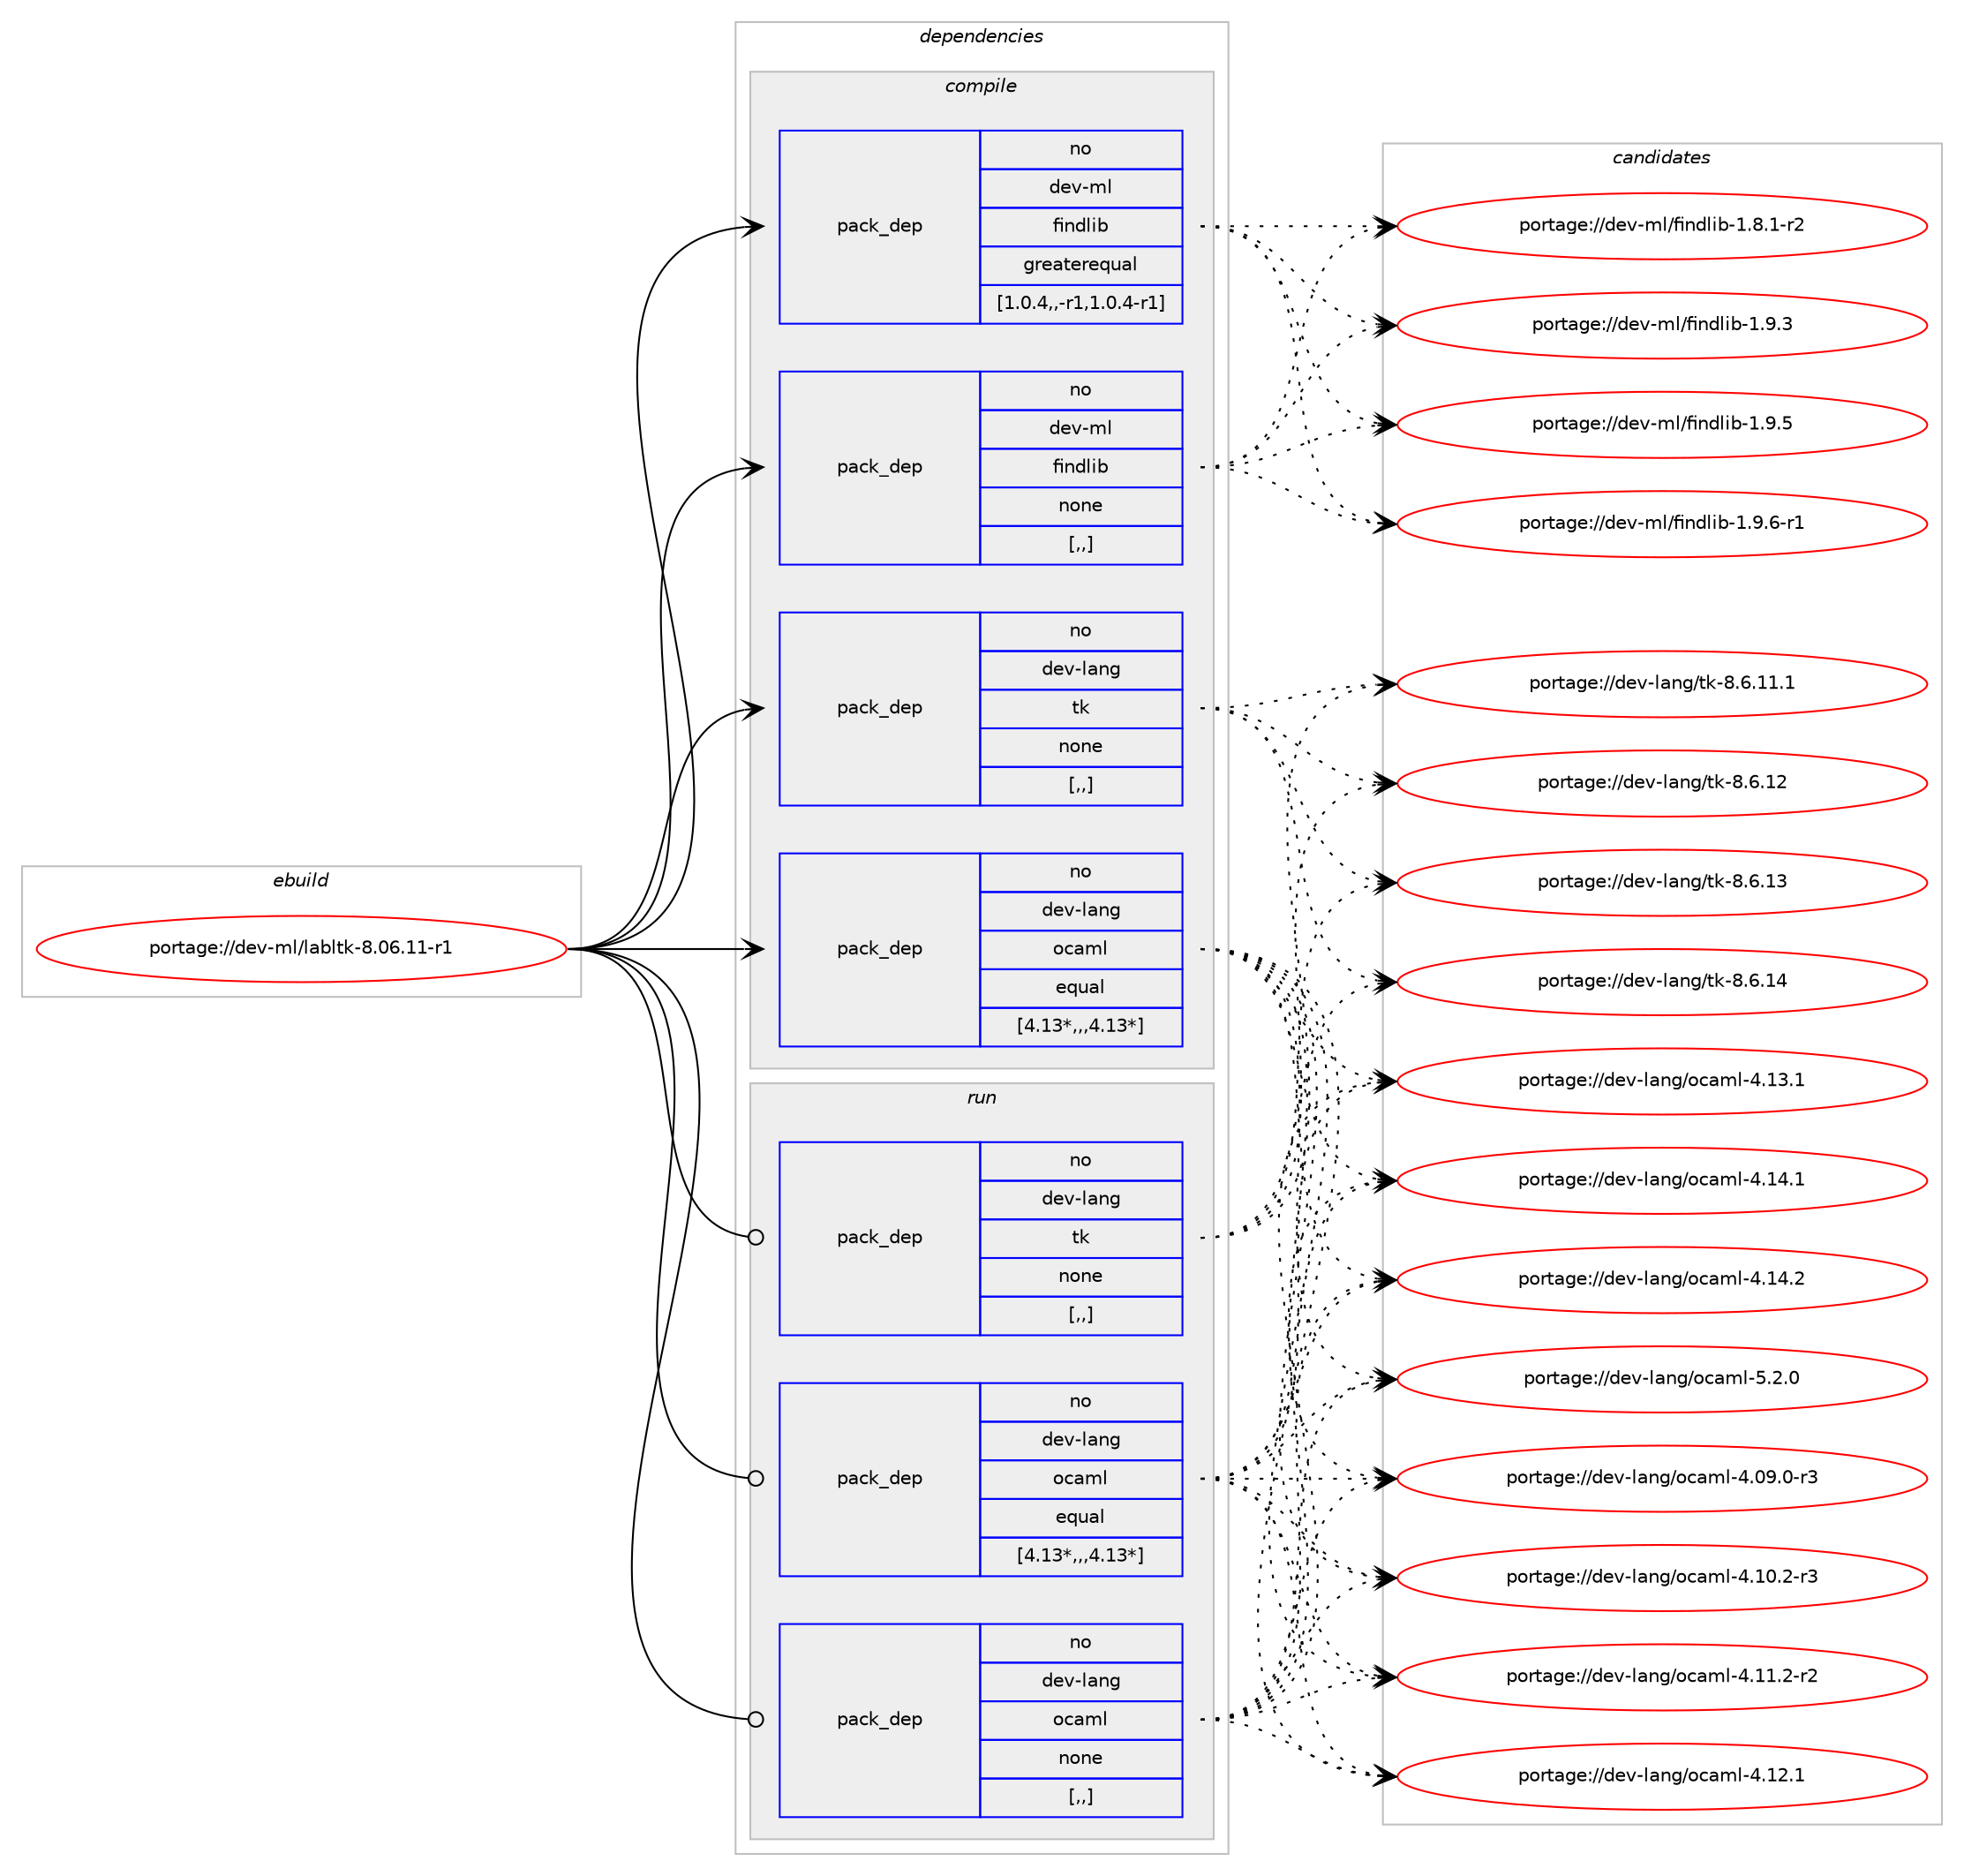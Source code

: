 digraph prolog {

# *************
# Graph options
# *************

newrank=true;
concentrate=true;
compound=true;
graph [rankdir=LR,fontname=Helvetica,fontsize=10,ranksep=1.5];#, ranksep=2.5, nodesep=0.2];
edge  [arrowhead=vee];
node  [fontname=Helvetica,fontsize=10];

# **********
# The ebuild
# **********

subgraph cluster_leftcol {
color=gray;
rank=same;
label=<<i>ebuild</i>>;
id [label="portage://dev-ml/labltk-8.06.11-r1", color=red, width=4, href="../dev-ml/labltk-8.06.11-r1.svg"];
}

# ****************
# The dependencies
# ****************

subgraph cluster_midcol {
color=gray;
label=<<i>dependencies</i>>;
subgraph cluster_compile {
fillcolor="#eeeeee";
style=filled;
label=<<i>compile</i>>;
subgraph pack86991 {
dependency116657 [label=<<TABLE BORDER="0" CELLBORDER="1" CELLSPACING="0" CELLPADDING="4" WIDTH="220"><TR><TD ROWSPAN="6" CELLPADDING="30">pack_dep</TD></TR><TR><TD WIDTH="110">no</TD></TR><TR><TD>dev-lang</TD></TR><TR><TD>ocaml</TD></TR><TR><TD>equal</TD></TR><TR><TD>[4.13*,,,4.13*]</TD></TR></TABLE>>, shape=none, color=blue];
}
id:e -> dependency116657:w [weight=20,style="solid",arrowhead="vee"];
subgraph pack86992 {
dependency116658 [label=<<TABLE BORDER="0" CELLBORDER="1" CELLSPACING="0" CELLPADDING="4" WIDTH="220"><TR><TD ROWSPAN="6" CELLPADDING="30">pack_dep</TD></TR><TR><TD WIDTH="110">no</TD></TR><TR><TD>dev-lang</TD></TR><TR><TD>tk</TD></TR><TR><TD>none</TD></TR><TR><TD>[,,]</TD></TR></TABLE>>, shape=none, color=blue];
}
id:e -> dependency116658:w [weight=20,style="solid",arrowhead="vee"];
subgraph pack86993 {
dependency116659 [label=<<TABLE BORDER="0" CELLBORDER="1" CELLSPACING="0" CELLPADDING="4" WIDTH="220"><TR><TD ROWSPAN="6" CELLPADDING="30">pack_dep</TD></TR><TR><TD WIDTH="110">no</TD></TR><TR><TD>dev-ml</TD></TR><TR><TD>findlib</TD></TR><TR><TD>greaterequal</TD></TR><TR><TD>[1.0.4,,-r1,1.0.4-r1]</TD></TR></TABLE>>, shape=none, color=blue];
}
id:e -> dependency116659:w [weight=20,style="solid",arrowhead="vee"];
subgraph pack86994 {
dependency116660 [label=<<TABLE BORDER="0" CELLBORDER="1" CELLSPACING="0" CELLPADDING="4" WIDTH="220"><TR><TD ROWSPAN="6" CELLPADDING="30">pack_dep</TD></TR><TR><TD WIDTH="110">no</TD></TR><TR><TD>dev-ml</TD></TR><TR><TD>findlib</TD></TR><TR><TD>none</TD></TR><TR><TD>[,,]</TD></TR></TABLE>>, shape=none, color=blue];
}
id:e -> dependency116660:w [weight=20,style="solid",arrowhead="vee"];
}
subgraph cluster_compileandrun {
fillcolor="#eeeeee";
style=filled;
label=<<i>compile and run</i>>;
}
subgraph cluster_run {
fillcolor="#eeeeee";
style=filled;
label=<<i>run</i>>;
subgraph pack86995 {
dependency116661 [label=<<TABLE BORDER="0" CELLBORDER="1" CELLSPACING="0" CELLPADDING="4" WIDTH="220"><TR><TD ROWSPAN="6" CELLPADDING="30">pack_dep</TD></TR><TR><TD WIDTH="110">no</TD></TR><TR><TD>dev-lang</TD></TR><TR><TD>ocaml</TD></TR><TR><TD>equal</TD></TR><TR><TD>[4.13*,,,4.13*]</TD></TR></TABLE>>, shape=none, color=blue];
}
id:e -> dependency116661:w [weight=20,style="solid",arrowhead="odot"];
subgraph pack86996 {
dependency116662 [label=<<TABLE BORDER="0" CELLBORDER="1" CELLSPACING="0" CELLPADDING="4" WIDTH="220"><TR><TD ROWSPAN="6" CELLPADDING="30">pack_dep</TD></TR><TR><TD WIDTH="110">no</TD></TR><TR><TD>dev-lang</TD></TR><TR><TD>ocaml</TD></TR><TR><TD>none</TD></TR><TR><TD>[,,]</TD></TR></TABLE>>, shape=none, color=blue];
}
id:e -> dependency116662:w [weight=20,style="solid",arrowhead="odot"];
subgraph pack86997 {
dependency116663 [label=<<TABLE BORDER="0" CELLBORDER="1" CELLSPACING="0" CELLPADDING="4" WIDTH="220"><TR><TD ROWSPAN="6" CELLPADDING="30">pack_dep</TD></TR><TR><TD WIDTH="110">no</TD></TR><TR><TD>dev-lang</TD></TR><TR><TD>tk</TD></TR><TR><TD>none</TD></TR><TR><TD>[,,]</TD></TR></TABLE>>, shape=none, color=blue];
}
id:e -> dependency116663:w [weight=20,style="solid",arrowhead="odot"];
}
}

# **************
# The candidates
# **************

subgraph cluster_choices {
rank=same;
color=gray;
label=<<i>candidates</i>>;

subgraph choice86991 {
color=black;
nodesep=1;
choice1001011184510897110103471119997109108455246485746484511451 [label="portage://dev-lang/ocaml-4.09.0-r3", color=red, width=4,href="../dev-lang/ocaml-4.09.0-r3.svg"];
choice1001011184510897110103471119997109108455246494846504511451 [label="portage://dev-lang/ocaml-4.10.2-r3", color=red, width=4,href="../dev-lang/ocaml-4.10.2-r3.svg"];
choice1001011184510897110103471119997109108455246494946504511450 [label="portage://dev-lang/ocaml-4.11.2-r2", color=red, width=4,href="../dev-lang/ocaml-4.11.2-r2.svg"];
choice100101118451089711010347111999710910845524649504649 [label="portage://dev-lang/ocaml-4.12.1", color=red, width=4,href="../dev-lang/ocaml-4.12.1.svg"];
choice100101118451089711010347111999710910845524649514649 [label="portage://dev-lang/ocaml-4.13.1", color=red, width=4,href="../dev-lang/ocaml-4.13.1.svg"];
choice100101118451089711010347111999710910845524649524649 [label="portage://dev-lang/ocaml-4.14.1", color=red, width=4,href="../dev-lang/ocaml-4.14.1.svg"];
choice100101118451089711010347111999710910845524649524650 [label="portage://dev-lang/ocaml-4.14.2", color=red, width=4,href="../dev-lang/ocaml-4.14.2.svg"];
choice1001011184510897110103471119997109108455346504648 [label="portage://dev-lang/ocaml-5.2.0", color=red, width=4,href="../dev-lang/ocaml-5.2.0.svg"];
dependency116657:e -> choice1001011184510897110103471119997109108455246485746484511451:w [style=dotted,weight="100"];
dependency116657:e -> choice1001011184510897110103471119997109108455246494846504511451:w [style=dotted,weight="100"];
dependency116657:e -> choice1001011184510897110103471119997109108455246494946504511450:w [style=dotted,weight="100"];
dependency116657:e -> choice100101118451089711010347111999710910845524649504649:w [style=dotted,weight="100"];
dependency116657:e -> choice100101118451089711010347111999710910845524649514649:w [style=dotted,weight="100"];
dependency116657:e -> choice100101118451089711010347111999710910845524649524649:w [style=dotted,weight="100"];
dependency116657:e -> choice100101118451089711010347111999710910845524649524650:w [style=dotted,weight="100"];
dependency116657:e -> choice1001011184510897110103471119997109108455346504648:w [style=dotted,weight="100"];
}
subgraph choice86992 {
color=black;
nodesep=1;
choice100101118451089711010347116107455646544649494649 [label="portage://dev-lang/tk-8.6.11.1", color=red, width=4,href="../dev-lang/tk-8.6.11.1.svg"];
choice10010111845108971101034711610745564654464950 [label="portage://dev-lang/tk-8.6.12", color=red, width=4,href="../dev-lang/tk-8.6.12.svg"];
choice10010111845108971101034711610745564654464951 [label="portage://dev-lang/tk-8.6.13", color=red, width=4,href="../dev-lang/tk-8.6.13.svg"];
choice10010111845108971101034711610745564654464952 [label="portage://dev-lang/tk-8.6.14", color=red, width=4,href="../dev-lang/tk-8.6.14.svg"];
dependency116658:e -> choice100101118451089711010347116107455646544649494649:w [style=dotted,weight="100"];
dependency116658:e -> choice10010111845108971101034711610745564654464950:w [style=dotted,weight="100"];
dependency116658:e -> choice10010111845108971101034711610745564654464951:w [style=dotted,weight="100"];
dependency116658:e -> choice10010111845108971101034711610745564654464952:w [style=dotted,weight="100"];
}
subgraph choice86993 {
color=black;
nodesep=1;
choice1001011184510910847102105110100108105984549465646494511450 [label="portage://dev-ml/findlib-1.8.1-r2", color=red, width=4,href="../dev-ml/findlib-1.8.1-r2.svg"];
choice100101118451091084710210511010010810598454946574651 [label="portage://dev-ml/findlib-1.9.3", color=red, width=4,href="../dev-ml/findlib-1.9.3.svg"];
choice100101118451091084710210511010010810598454946574653 [label="portage://dev-ml/findlib-1.9.5", color=red, width=4,href="../dev-ml/findlib-1.9.5.svg"];
choice1001011184510910847102105110100108105984549465746544511449 [label="portage://dev-ml/findlib-1.9.6-r1", color=red, width=4,href="../dev-ml/findlib-1.9.6-r1.svg"];
dependency116659:e -> choice1001011184510910847102105110100108105984549465646494511450:w [style=dotted,weight="100"];
dependency116659:e -> choice100101118451091084710210511010010810598454946574651:w [style=dotted,weight="100"];
dependency116659:e -> choice100101118451091084710210511010010810598454946574653:w [style=dotted,weight="100"];
dependency116659:e -> choice1001011184510910847102105110100108105984549465746544511449:w [style=dotted,weight="100"];
}
subgraph choice86994 {
color=black;
nodesep=1;
choice1001011184510910847102105110100108105984549465646494511450 [label="portage://dev-ml/findlib-1.8.1-r2", color=red, width=4,href="../dev-ml/findlib-1.8.1-r2.svg"];
choice100101118451091084710210511010010810598454946574651 [label="portage://dev-ml/findlib-1.9.3", color=red, width=4,href="../dev-ml/findlib-1.9.3.svg"];
choice100101118451091084710210511010010810598454946574653 [label="portage://dev-ml/findlib-1.9.5", color=red, width=4,href="../dev-ml/findlib-1.9.5.svg"];
choice1001011184510910847102105110100108105984549465746544511449 [label="portage://dev-ml/findlib-1.9.6-r1", color=red, width=4,href="../dev-ml/findlib-1.9.6-r1.svg"];
dependency116660:e -> choice1001011184510910847102105110100108105984549465646494511450:w [style=dotted,weight="100"];
dependency116660:e -> choice100101118451091084710210511010010810598454946574651:w [style=dotted,weight="100"];
dependency116660:e -> choice100101118451091084710210511010010810598454946574653:w [style=dotted,weight="100"];
dependency116660:e -> choice1001011184510910847102105110100108105984549465746544511449:w [style=dotted,weight="100"];
}
subgraph choice86995 {
color=black;
nodesep=1;
choice1001011184510897110103471119997109108455246485746484511451 [label="portage://dev-lang/ocaml-4.09.0-r3", color=red, width=4,href="../dev-lang/ocaml-4.09.0-r3.svg"];
choice1001011184510897110103471119997109108455246494846504511451 [label="portage://dev-lang/ocaml-4.10.2-r3", color=red, width=4,href="../dev-lang/ocaml-4.10.2-r3.svg"];
choice1001011184510897110103471119997109108455246494946504511450 [label="portage://dev-lang/ocaml-4.11.2-r2", color=red, width=4,href="../dev-lang/ocaml-4.11.2-r2.svg"];
choice100101118451089711010347111999710910845524649504649 [label="portage://dev-lang/ocaml-4.12.1", color=red, width=4,href="../dev-lang/ocaml-4.12.1.svg"];
choice100101118451089711010347111999710910845524649514649 [label="portage://dev-lang/ocaml-4.13.1", color=red, width=4,href="../dev-lang/ocaml-4.13.1.svg"];
choice100101118451089711010347111999710910845524649524649 [label="portage://dev-lang/ocaml-4.14.1", color=red, width=4,href="../dev-lang/ocaml-4.14.1.svg"];
choice100101118451089711010347111999710910845524649524650 [label="portage://dev-lang/ocaml-4.14.2", color=red, width=4,href="../dev-lang/ocaml-4.14.2.svg"];
choice1001011184510897110103471119997109108455346504648 [label="portage://dev-lang/ocaml-5.2.0", color=red, width=4,href="../dev-lang/ocaml-5.2.0.svg"];
dependency116661:e -> choice1001011184510897110103471119997109108455246485746484511451:w [style=dotted,weight="100"];
dependency116661:e -> choice1001011184510897110103471119997109108455246494846504511451:w [style=dotted,weight="100"];
dependency116661:e -> choice1001011184510897110103471119997109108455246494946504511450:w [style=dotted,weight="100"];
dependency116661:e -> choice100101118451089711010347111999710910845524649504649:w [style=dotted,weight="100"];
dependency116661:e -> choice100101118451089711010347111999710910845524649514649:w [style=dotted,weight="100"];
dependency116661:e -> choice100101118451089711010347111999710910845524649524649:w [style=dotted,weight="100"];
dependency116661:e -> choice100101118451089711010347111999710910845524649524650:w [style=dotted,weight="100"];
dependency116661:e -> choice1001011184510897110103471119997109108455346504648:w [style=dotted,weight="100"];
}
subgraph choice86996 {
color=black;
nodesep=1;
choice1001011184510897110103471119997109108455246485746484511451 [label="portage://dev-lang/ocaml-4.09.0-r3", color=red, width=4,href="../dev-lang/ocaml-4.09.0-r3.svg"];
choice1001011184510897110103471119997109108455246494846504511451 [label="portage://dev-lang/ocaml-4.10.2-r3", color=red, width=4,href="../dev-lang/ocaml-4.10.2-r3.svg"];
choice1001011184510897110103471119997109108455246494946504511450 [label="portage://dev-lang/ocaml-4.11.2-r2", color=red, width=4,href="../dev-lang/ocaml-4.11.2-r2.svg"];
choice100101118451089711010347111999710910845524649504649 [label="portage://dev-lang/ocaml-4.12.1", color=red, width=4,href="../dev-lang/ocaml-4.12.1.svg"];
choice100101118451089711010347111999710910845524649514649 [label="portage://dev-lang/ocaml-4.13.1", color=red, width=4,href="../dev-lang/ocaml-4.13.1.svg"];
choice100101118451089711010347111999710910845524649524649 [label="portage://dev-lang/ocaml-4.14.1", color=red, width=4,href="../dev-lang/ocaml-4.14.1.svg"];
choice100101118451089711010347111999710910845524649524650 [label="portage://dev-lang/ocaml-4.14.2", color=red, width=4,href="../dev-lang/ocaml-4.14.2.svg"];
choice1001011184510897110103471119997109108455346504648 [label="portage://dev-lang/ocaml-5.2.0", color=red, width=4,href="../dev-lang/ocaml-5.2.0.svg"];
dependency116662:e -> choice1001011184510897110103471119997109108455246485746484511451:w [style=dotted,weight="100"];
dependency116662:e -> choice1001011184510897110103471119997109108455246494846504511451:w [style=dotted,weight="100"];
dependency116662:e -> choice1001011184510897110103471119997109108455246494946504511450:w [style=dotted,weight="100"];
dependency116662:e -> choice100101118451089711010347111999710910845524649504649:w [style=dotted,weight="100"];
dependency116662:e -> choice100101118451089711010347111999710910845524649514649:w [style=dotted,weight="100"];
dependency116662:e -> choice100101118451089711010347111999710910845524649524649:w [style=dotted,weight="100"];
dependency116662:e -> choice100101118451089711010347111999710910845524649524650:w [style=dotted,weight="100"];
dependency116662:e -> choice1001011184510897110103471119997109108455346504648:w [style=dotted,weight="100"];
}
subgraph choice86997 {
color=black;
nodesep=1;
choice100101118451089711010347116107455646544649494649 [label="portage://dev-lang/tk-8.6.11.1", color=red, width=4,href="../dev-lang/tk-8.6.11.1.svg"];
choice10010111845108971101034711610745564654464950 [label="portage://dev-lang/tk-8.6.12", color=red, width=4,href="../dev-lang/tk-8.6.12.svg"];
choice10010111845108971101034711610745564654464951 [label="portage://dev-lang/tk-8.6.13", color=red, width=4,href="../dev-lang/tk-8.6.13.svg"];
choice10010111845108971101034711610745564654464952 [label="portage://dev-lang/tk-8.6.14", color=red, width=4,href="../dev-lang/tk-8.6.14.svg"];
dependency116663:e -> choice100101118451089711010347116107455646544649494649:w [style=dotted,weight="100"];
dependency116663:e -> choice10010111845108971101034711610745564654464950:w [style=dotted,weight="100"];
dependency116663:e -> choice10010111845108971101034711610745564654464951:w [style=dotted,weight="100"];
dependency116663:e -> choice10010111845108971101034711610745564654464952:w [style=dotted,weight="100"];
}
}

}
